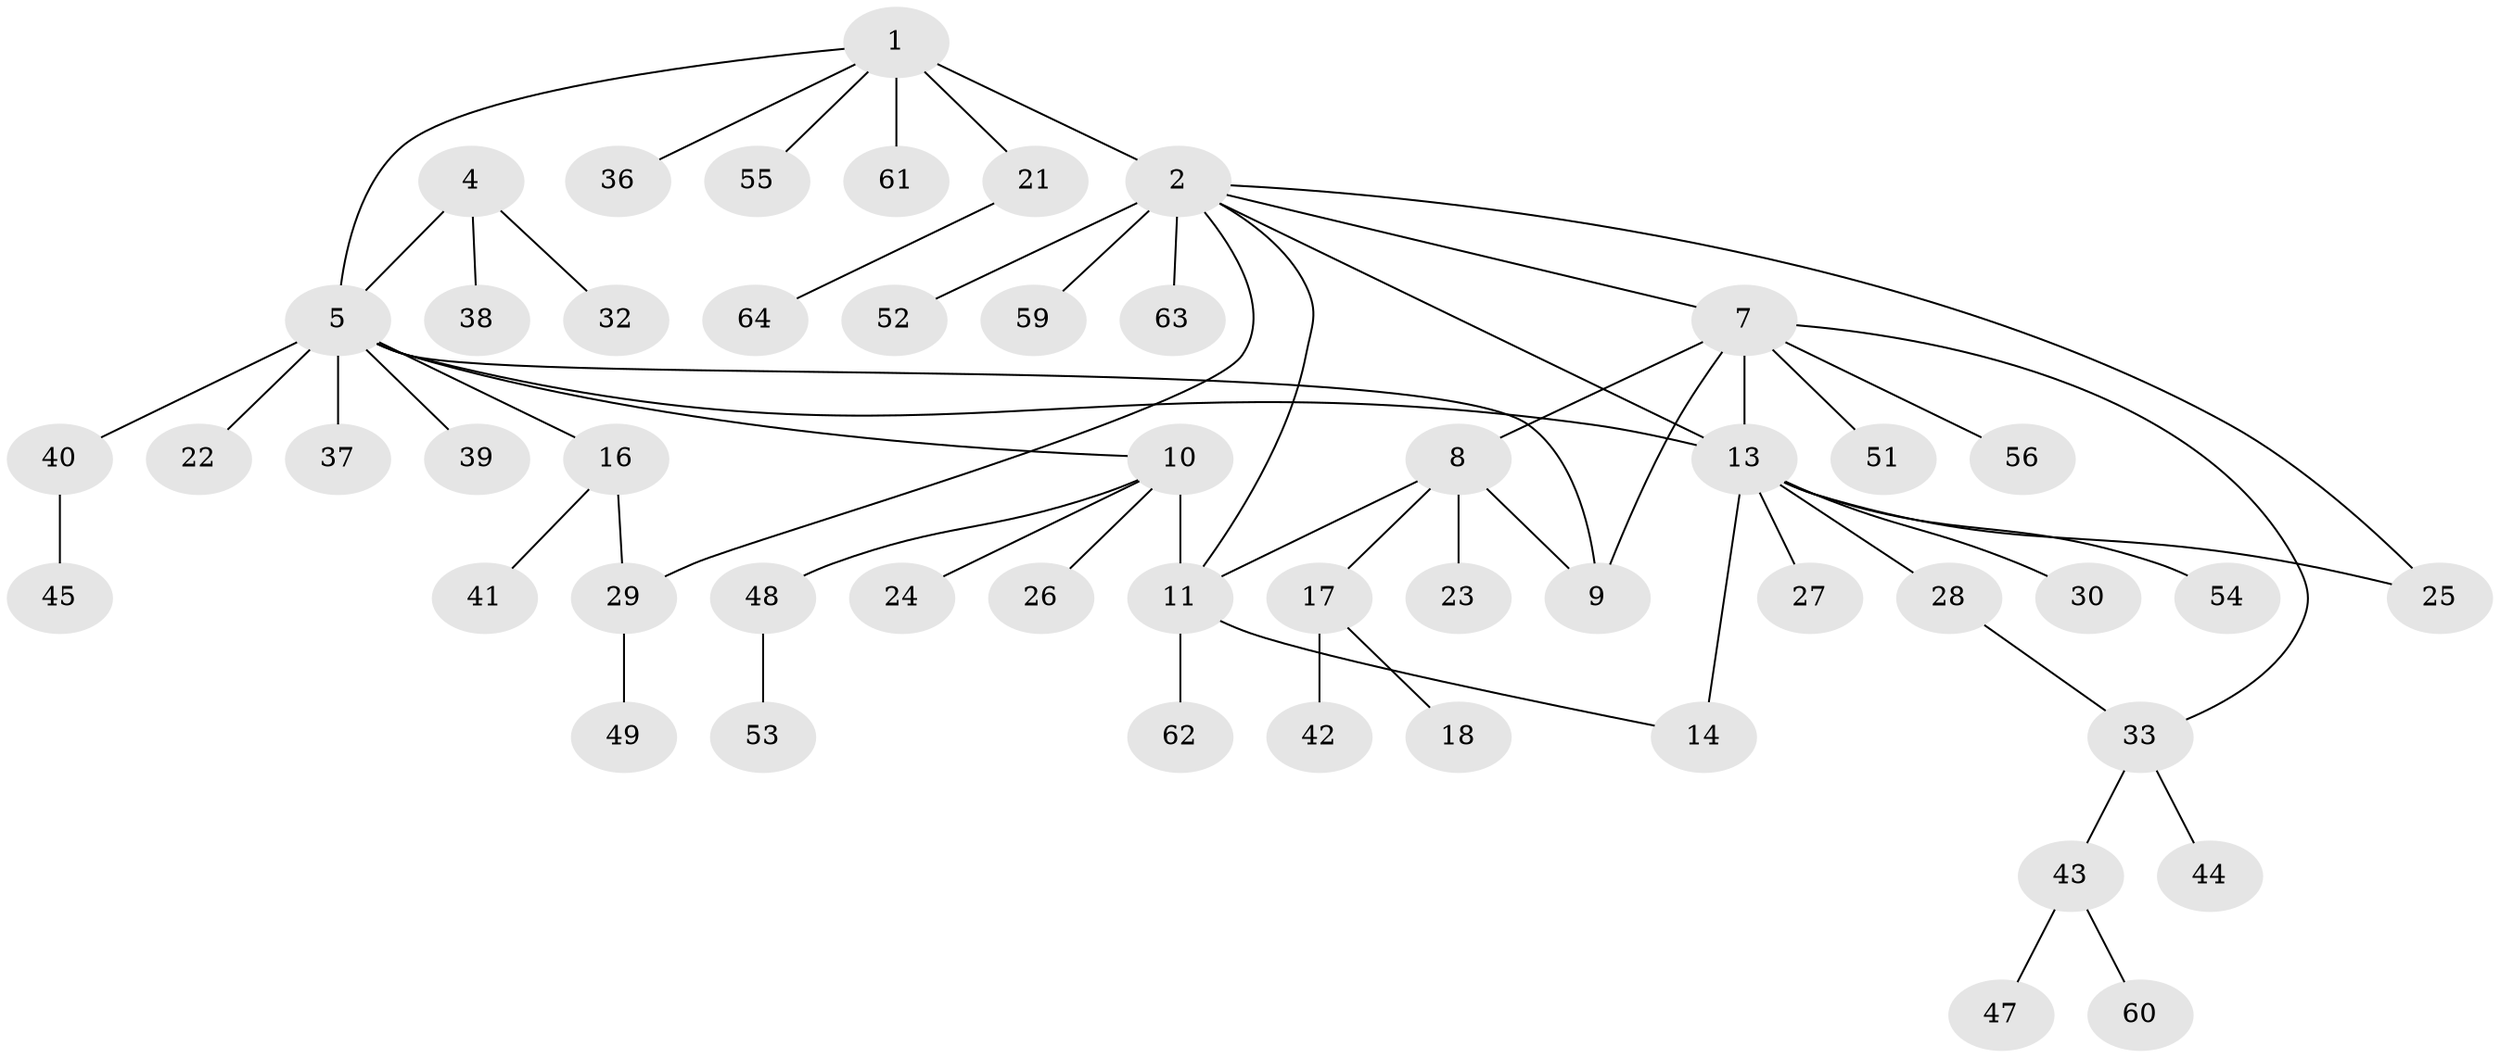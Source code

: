 // original degree distribution, {8: 0.045454545454545456, 7: 0.030303030303030304, 5: 0.045454545454545456, 10: 0.015151515151515152, 3: 0.10606060606060606, 6: 0.015151515151515152, 4: 0.06060606060606061, 1: 0.5757575757575758, 2: 0.10606060606060606}
// Generated by graph-tools (version 1.1) at 2025/11/02/27/25 16:11:29]
// undirected, 51 vertices, 60 edges
graph export_dot {
graph [start="1"]
  node [color=gray90,style=filled];
  1 [super="+57"];
  2 [super="+3"];
  4 [super="+31"];
  5 [super="+6"];
  7 [super="+19"];
  8 [super="+20"];
  9;
  10 [super="+50"];
  11 [super="+12"];
  13 [super="+15"];
  14;
  16;
  17 [super="+34"];
  18;
  21;
  22;
  23;
  24;
  25;
  26;
  27;
  28;
  29 [super="+65"];
  30;
  32;
  33 [super="+35"];
  36;
  37;
  38;
  39;
  40 [super="+46"];
  41 [super="+58"];
  42;
  43 [super="+66"];
  44;
  45;
  47;
  48;
  49;
  51;
  52;
  53;
  54;
  55;
  56;
  59;
  60;
  61;
  62;
  63;
  64;
  1 -- 2 [weight=2];
  1 -- 5;
  1 -- 21;
  1 -- 36;
  1 -- 55;
  1 -- 61;
  2 -- 7;
  2 -- 11;
  2 -- 25;
  2 -- 29;
  2 -- 52;
  2 -- 59;
  2 -- 63;
  2 -- 13;
  4 -- 5 [weight=2];
  4 -- 32;
  4 -- 38;
  5 -- 9;
  5 -- 16;
  5 -- 22;
  5 -- 37;
  5 -- 39;
  5 -- 40;
  5 -- 10;
  5 -- 13;
  7 -- 8;
  7 -- 9;
  7 -- 13;
  7 -- 51;
  7 -- 56;
  7 -- 33;
  8 -- 9;
  8 -- 11;
  8 -- 17;
  8 -- 23;
  10 -- 11 [weight=2];
  10 -- 24;
  10 -- 26;
  10 -- 48;
  11 -- 62;
  11 -- 14;
  13 -- 14 [weight=2];
  13 -- 25;
  13 -- 54;
  13 -- 27;
  13 -- 28;
  13 -- 30;
  16 -- 29;
  16 -- 41;
  17 -- 18;
  17 -- 42;
  21 -- 64;
  28 -- 33;
  29 -- 49;
  33 -- 43;
  33 -- 44;
  40 -- 45;
  43 -- 47;
  43 -- 60;
  48 -- 53;
}
